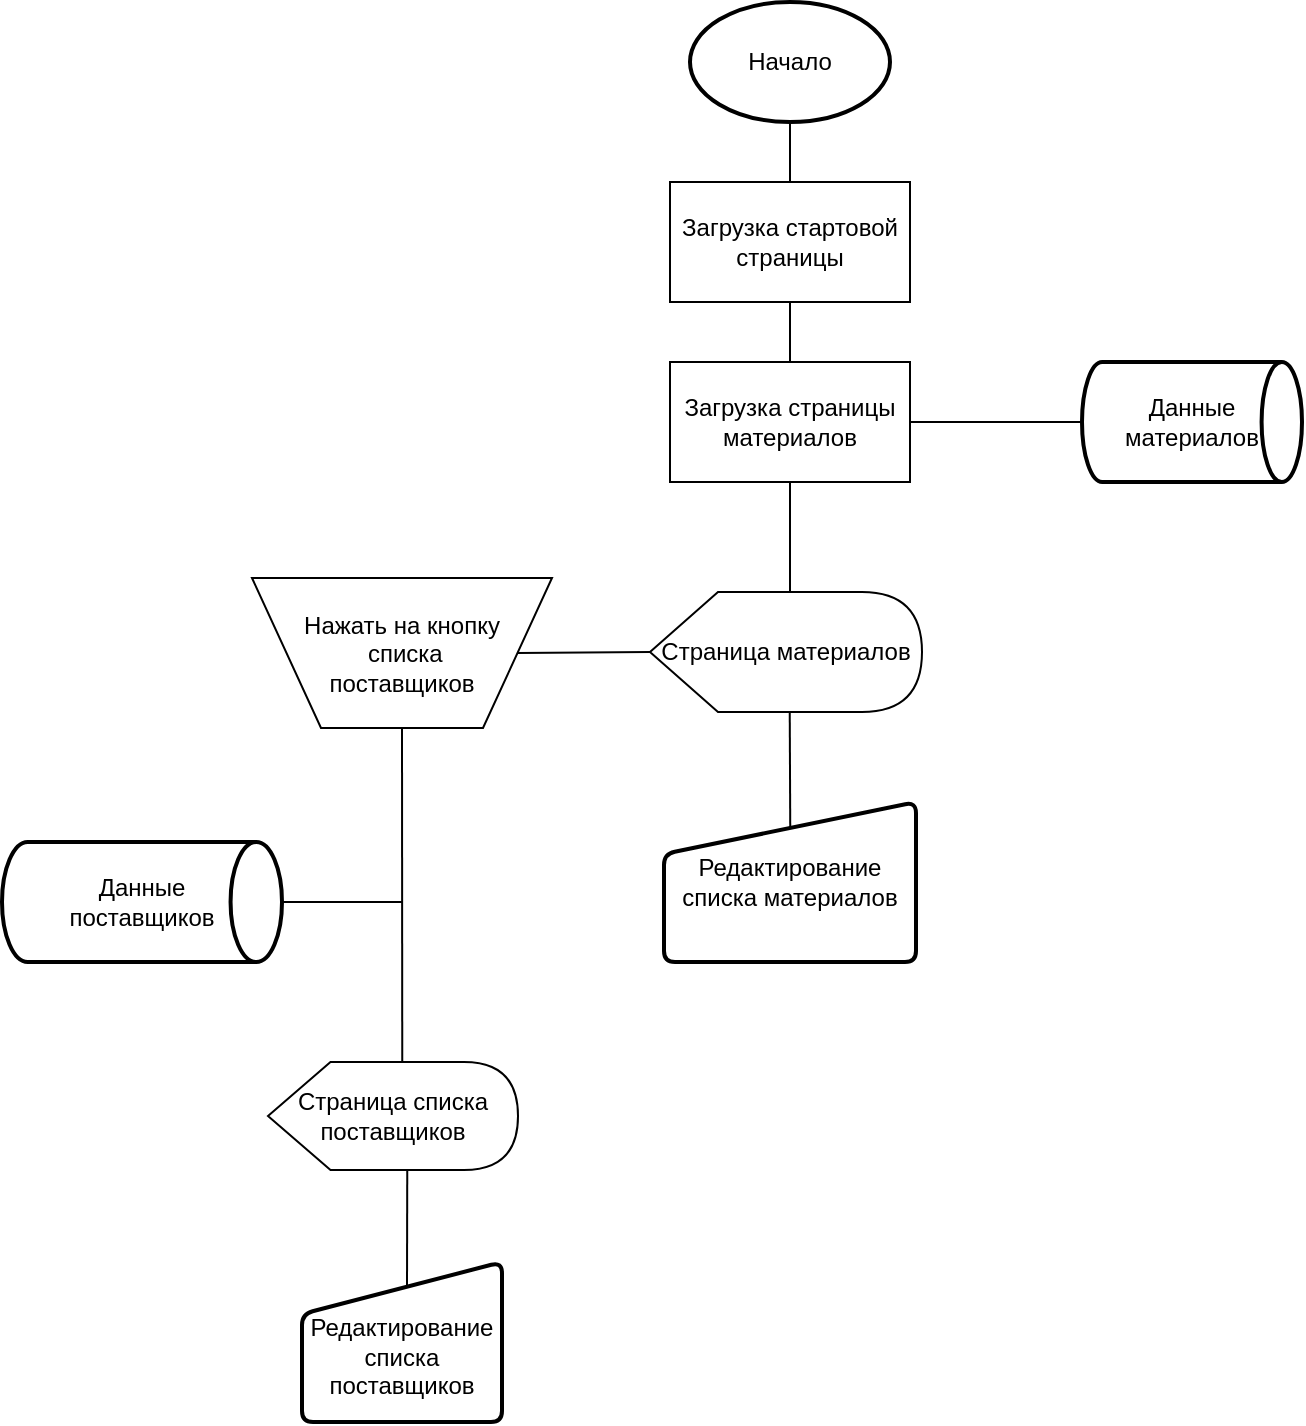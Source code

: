 <mxfile version="24.7.12">
  <diagram name="Страница — 1" id="vxNDnRggzqVwpREo4L-m">
    <mxGraphModel dx="2509" dy="1358" grid="1" gridSize="10" guides="1" tooltips="1" connect="1" arrows="1" fold="1" page="1" pageScale="1" pageWidth="827" pageHeight="1169" math="0" shadow="0">
      <root>
        <mxCell id="0" />
        <mxCell id="1" parent="0" />
        <mxCell id="Ciy70qXRzQ-Ax-wviSUd-1" value="Начало" style="strokeWidth=2;html=1;shape=mxgraph.flowchart.start_1;whiteSpace=wrap;" vertex="1" parent="1">
          <mxGeometry x="364" y="20" width="100" height="60" as="geometry" />
        </mxCell>
        <mxCell id="Ciy70qXRzQ-Ax-wviSUd-2" value="Загрузка стартовой&lt;br&gt;страницы" style="rounded=0;whiteSpace=wrap;html=1;" vertex="1" parent="1">
          <mxGeometry x="354" y="110" width="120" height="60" as="geometry" />
        </mxCell>
        <mxCell id="Ciy70qXRzQ-Ax-wviSUd-3" value="" style="endArrow=none;html=1;rounded=0;entryX=0.5;entryY=1;entryDx=0;entryDy=0;entryPerimeter=0;exitX=0.5;exitY=0;exitDx=0;exitDy=0;" edge="1" parent="1" source="Ciy70qXRzQ-Ax-wviSUd-2" target="Ciy70qXRzQ-Ax-wviSUd-1">
          <mxGeometry width="50" height="50" relative="1" as="geometry">
            <mxPoint x="600" y="150" as="sourcePoint" />
            <mxPoint x="600" y="80" as="targetPoint" />
          </mxGeometry>
        </mxCell>
        <mxCell id="Ciy70qXRzQ-Ax-wviSUd-5" value="" style="endArrow=none;html=1;rounded=0;entryX=0.5;entryY=1;entryDx=0;entryDy=0;exitX=0.5;exitY=0;exitDx=0;exitDy=0;" edge="1" parent="1" source="Ciy70qXRzQ-Ax-wviSUd-8" target="Ciy70qXRzQ-Ax-wviSUd-2">
          <mxGeometry width="50" height="50" relative="1" as="geometry">
            <mxPoint x="414.0" y="190" as="sourcePoint" />
            <mxPoint x="450" y="330" as="targetPoint" />
          </mxGeometry>
        </mxCell>
        <mxCell id="Ciy70qXRzQ-Ax-wviSUd-8" value="Загрузка страницы материалов" style="rounded=0;whiteSpace=wrap;html=1;" vertex="1" parent="1">
          <mxGeometry x="354" y="200" width="120" height="60" as="geometry" />
        </mxCell>
        <mxCell id="Ciy70qXRzQ-Ax-wviSUd-11" value="Страница материалов" style="shape=display;whiteSpace=wrap;html=1;" vertex="1" parent="1">
          <mxGeometry x="344" y="315" width="136" height="60" as="geometry" />
        </mxCell>
        <mxCell id="Ciy70qXRzQ-Ax-wviSUd-12" value="" style="endArrow=none;html=1;rounded=0;exitX=0.5;exitY=1;exitDx=0;exitDy=0;entryX=0;entryY=0;entryDx=70;entryDy=0;entryPerimeter=0;" edge="1" parent="1" target="Ciy70qXRzQ-Ax-wviSUd-11">
          <mxGeometry width="50" height="50" relative="1" as="geometry">
            <mxPoint x="414" y="260" as="sourcePoint" />
            <mxPoint x="416" y="315" as="targetPoint" />
          </mxGeometry>
        </mxCell>
        <mxCell id="Ciy70qXRzQ-Ax-wviSUd-13" value="Нажать на кнопку&lt;br&gt;&amp;nbsp;списка&lt;br&gt;поставщиков" style="verticalLabelPosition=middle;verticalAlign=middle;html=1;shape=trapezoid;perimeter=trapezoidPerimeter;whiteSpace=wrap;size=0.23;arcSize=10;flipV=1;labelPosition=center;align=center;" vertex="1" parent="1">
          <mxGeometry x="145" y="308" width="150" height="75" as="geometry" />
        </mxCell>
        <mxCell id="Ciy70qXRzQ-Ax-wviSUd-15" value="" style="endArrow=none;html=1;rounded=0;entryX=0;entryY=0.5;entryDx=0;entryDy=0;entryPerimeter=0;exitX=1;exitY=0.5;exitDx=0;exitDy=0;" edge="1" parent="1" source="Ciy70qXRzQ-Ax-wviSUd-13" target="Ciy70qXRzQ-Ax-wviSUd-11">
          <mxGeometry width="50" height="50" relative="1" as="geometry">
            <mxPoint x="240" y="560" as="sourcePoint" />
            <mxPoint x="290" y="510" as="targetPoint" />
          </mxGeometry>
        </mxCell>
        <mxCell id="Ciy70qXRzQ-Ax-wviSUd-17" value="Страница списка&lt;br&gt;поставщиков" style="shape=display;whiteSpace=wrap;html=1;" vertex="1" parent="1">
          <mxGeometry x="153" y="550" width="125" height="54" as="geometry" />
        </mxCell>
        <mxCell id="Ciy70qXRzQ-Ax-wviSUd-18" value="" style="endArrow=none;html=1;rounded=0;entryX=0.5;entryY=1;entryDx=0;entryDy=0;exitX=0.537;exitY=0.005;exitDx=0;exitDy=0;exitPerimeter=0;" edge="1" parent="1" source="Ciy70qXRzQ-Ax-wviSUd-17" target="Ciy70qXRzQ-Ax-wviSUd-13">
          <mxGeometry width="50" height="50" relative="1" as="geometry">
            <mxPoint x="220" y="540" as="sourcePoint" />
            <mxPoint x="135" y="410" as="targetPoint" />
          </mxGeometry>
        </mxCell>
        <mxCell id="Ciy70qXRzQ-Ax-wviSUd-20" value="Данные&lt;br&gt;поставщиков" style="strokeWidth=2;html=1;shape=mxgraph.flowchart.direct_data;whiteSpace=wrap;" vertex="1" parent="1">
          <mxGeometry x="20" y="440" width="140" height="60" as="geometry" />
        </mxCell>
        <mxCell id="Ciy70qXRzQ-Ax-wviSUd-22" value="" style="endArrow=none;html=1;rounded=0;entryX=1;entryY=0.5;entryDx=0;entryDy=0;entryPerimeter=0;" edge="1" parent="1" target="Ciy70qXRzQ-Ax-wviSUd-20">
          <mxGeometry width="50" height="50" relative="1" as="geometry">
            <mxPoint x="220" y="470" as="sourcePoint" />
            <mxPoint x="266" y="470" as="targetPoint" />
          </mxGeometry>
        </mxCell>
        <mxCell id="Ciy70qXRzQ-Ax-wviSUd-25" value="&lt;br&gt;Редактирование списка поставщиков" style="html=1;strokeWidth=2;shape=manualInput;whiteSpace=wrap;rounded=1;size=26;arcSize=11;" vertex="1" parent="1">
          <mxGeometry x="170" y="650" width="100" height="80" as="geometry" />
        </mxCell>
        <mxCell id="Ciy70qXRzQ-Ax-wviSUd-28" value="" style="endArrow=none;html=1;rounded=0;entryX=0;entryY=0;entryDx=64.625;entryDy=54;entryPerimeter=0;exitX=0.525;exitY=0.162;exitDx=0;exitDy=0;exitPerimeter=0;" edge="1" parent="1" source="Ciy70qXRzQ-Ax-wviSUd-25">
          <mxGeometry width="50" height="50" relative="1" as="geometry">
            <mxPoint x="223" y="660" as="sourcePoint" />
            <mxPoint x="222.625" y="604" as="targetPoint" />
          </mxGeometry>
        </mxCell>
        <mxCell id="Ciy70qXRzQ-Ax-wviSUd-31" value="Данные материалов" style="strokeWidth=2;html=1;shape=mxgraph.flowchart.direct_data;whiteSpace=wrap;" vertex="1" parent="1">
          <mxGeometry x="560" y="200" width="110" height="60" as="geometry" />
        </mxCell>
        <mxCell id="Ciy70qXRzQ-Ax-wviSUd-32" value="" style="endArrow=none;html=1;rounded=0;entryX=0;entryY=0.5;entryDx=0;entryDy=0;entryPerimeter=0;exitX=1;exitY=0.5;exitDx=0;exitDy=0;" edge="1" parent="1" source="Ciy70qXRzQ-Ax-wviSUd-8" target="Ciy70qXRzQ-Ax-wviSUd-31">
          <mxGeometry width="50" height="50" relative="1" as="geometry">
            <mxPoint x="360" y="210" as="sourcePoint" />
            <mxPoint x="410" y="160" as="targetPoint" />
          </mxGeometry>
        </mxCell>
        <mxCell id="Ciy70qXRzQ-Ax-wviSUd-33" value="Редактирование списка материалов" style="html=1;strokeWidth=2;shape=manualInput;whiteSpace=wrap;rounded=1;size=26;arcSize=11;" vertex="1" parent="1">
          <mxGeometry x="351" y="420" width="126" height="80" as="geometry" />
        </mxCell>
        <mxCell id="Ciy70qXRzQ-Ax-wviSUd-34" value="" style="endArrow=none;html=1;rounded=0;entryX=0;entryY=0;entryDx=70;entryDy=60;entryPerimeter=0;exitX=0.501;exitY=0.16;exitDx=0;exitDy=0;exitPerimeter=0;" edge="1" parent="1" source="Ciy70qXRzQ-Ax-wviSUd-33">
          <mxGeometry width="50" height="50" relative="1" as="geometry">
            <mxPoint x="414.122" y="431.76" as="sourcePoint" />
            <mxPoint x="413.87" y="375" as="targetPoint" />
          </mxGeometry>
        </mxCell>
      </root>
    </mxGraphModel>
  </diagram>
</mxfile>
